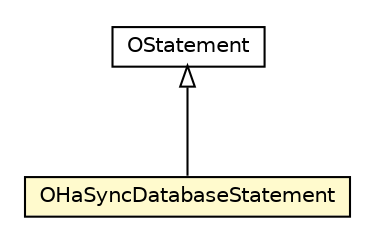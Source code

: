 #!/usr/local/bin/dot
#
# Class diagram 
# Generated by UMLGraph version R5_6-24-gf6e263 (http://www.umlgraph.org/)
#

digraph G {
	edge [fontname="Helvetica",fontsize=10,labelfontname="Helvetica",labelfontsize=10];
	node [fontname="Helvetica",fontsize=10,shape=plaintext];
	nodesep=0.25;
	ranksep=0.5;
	// com.orientechnologies.orient.core.sql.parser.OStatement
	c1884476 [label=<<table title="com.orientechnologies.orient.core.sql.parser.OStatement" border="0" cellborder="1" cellspacing="0" cellpadding="2" port="p" href="./OStatement.html">
		<tr><td><table border="0" cellspacing="0" cellpadding="1">
<tr><td align="center" balign="center"> OStatement </td></tr>
		</table></td></tr>
		</table>>, URL="./OStatement.html", fontname="Helvetica", fontcolor="black", fontsize=10.0];
	// com.orientechnologies.orient.core.sql.parser.OHaSyncDatabaseStatement
	c1884618 [label=<<table title="com.orientechnologies.orient.core.sql.parser.OHaSyncDatabaseStatement" border="0" cellborder="1" cellspacing="0" cellpadding="2" port="p" bgcolor="lemonChiffon" href="./OHaSyncDatabaseStatement.html">
		<tr><td><table border="0" cellspacing="0" cellpadding="1">
<tr><td align="center" balign="center"> OHaSyncDatabaseStatement </td></tr>
		</table></td></tr>
		</table>>, URL="./OHaSyncDatabaseStatement.html", fontname="Helvetica", fontcolor="black", fontsize=10.0];
	//com.orientechnologies.orient.core.sql.parser.OHaSyncDatabaseStatement extends com.orientechnologies.orient.core.sql.parser.OStatement
	c1884476:p -> c1884618:p [dir=back,arrowtail=empty];
}

